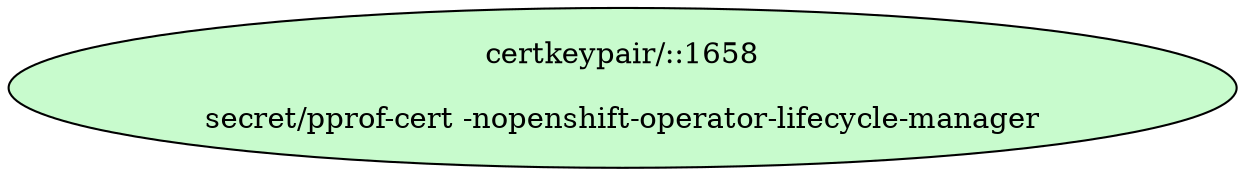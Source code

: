 digraph "OpenShift Certificates" {
  // Node definitions.
  0 [
    label="certkeypair/::1658\n\nsecret/pprof-cert -nopenshift-operator-lifecycle-manager\n"
    style=filled
    fillcolor="#c8fbcd"
  ];
}